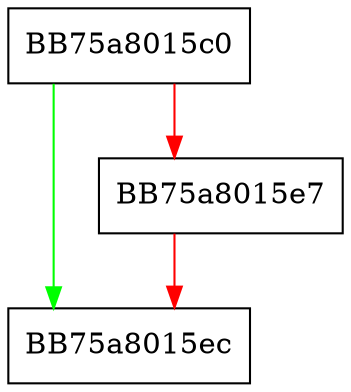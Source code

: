 digraph Write {
  node [shape="box"];
  graph [splines=ortho];
  BB75a8015c0 -> BB75a8015ec [color="green"];
  BB75a8015c0 -> BB75a8015e7 [color="red"];
  BB75a8015e7 -> BB75a8015ec [color="red"];
}